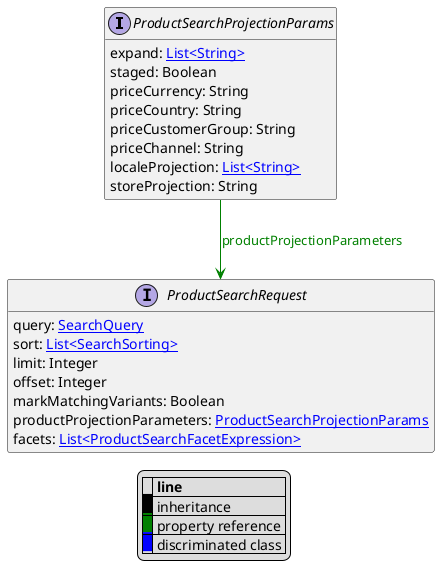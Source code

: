 @startuml

hide empty fields
hide empty methods
legend
|= |= line |
|<back:black>   </back>| inheritance |
|<back:green>   </back>| property reference |
|<back:blue>   </back>| discriminated class |
endlegend
interface ProductSearchProjectionParams [[ProductSearchProjectionParams.svg]]  {
    expand: [[String.svg List<String>]]
    staged: Boolean
    priceCurrency: String
    priceCountry: String
    priceCustomerGroup: String
    priceChannel: String
    localeProjection: [[String.svg List<String>]]
    storeProjection: String
}



interface ProductSearchRequest [[ProductSearchRequest.svg]]  {
    query: [[SearchQuery.svg SearchQuery]]
    sort: [[SearchSorting.svg List<SearchSorting>]]
    limit: Integer
    offset: Integer
    markMatchingVariants: Boolean
    productProjectionParameters: [[ProductSearchProjectionParams.svg ProductSearchProjectionParams]]
    facets: [[ProductSearchFacetExpression.svg List<ProductSearchFacetExpression>]]
}

ProductSearchProjectionParams --> ProductSearchRequest #green;text:green : "productProjectionParameters"
@enduml
